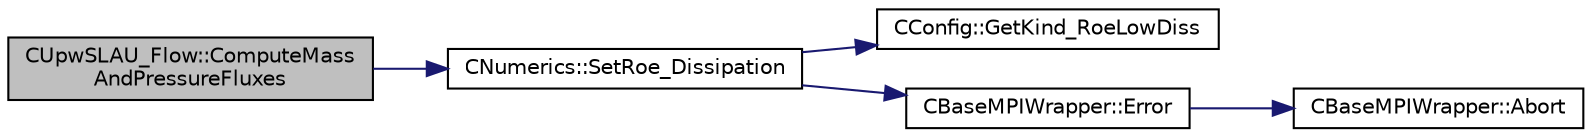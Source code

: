 digraph "CUpwSLAU_Flow::ComputeMassAndPressureFluxes"
{
  edge [fontname="Helvetica",fontsize="10",labelfontname="Helvetica",labelfontsize="10"];
  node [fontname="Helvetica",fontsize="10",shape=record];
  rankdir="LR";
  Node4 [label="CUpwSLAU_Flow::ComputeMass\lAndPressureFluxes",height=0.2,width=0.4,color="black", fillcolor="grey75", style="filled", fontcolor="black"];
  Node4 -> Node5 [color="midnightblue",fontsize="10",style="solid",fontname="Helvetica"];
  Node5 [label="CNumerics::SetRoe_Dissipation",height=0.2,width=0.4,color="black", fillcolor="white", style="filled",URL="$class_c_numerics.html#aa3b798e3e337fbc5d36553cc875c1700",tooltip="Calculate the central/upwind blending function for a face "];
  Node5 -> Node6 [color="midnightblue",fontsize="10",style="solid",fontname="Helvetica"];
  Node6 [label="CConfig::GetKind_RoeLowDiss",height=0.2,width=0.4,color="black", fillcolor="white", style="filled",URL="$class_c_config.html#ac5bec4548aaef1effa84ad7a3a038e35",tooltip="Get the Kind of Roe Low Dissipation Scheme for Unsteady flows. "];
  Node5 -> Node7 [color="midnightblue",fontsize="10",style="solid",fontname="Helvetica"];
  Node7 [label="CBaseMPIWrapper::Error",height=0.2,width=0.4,color="black", fillcolor="white", style="filled",URL="$class_c_base_m_p_i_wrapper.html#a04457c47629bda56704e6a8804833eeb"];
  Node7 -> Node8 [color="midnightblue",fontsize="10",style="solid",fontname="Helvetica"];
  Node8 [label="CBaseMPIWrapper::Abort",height=0.2,width=0.4,color="black", fillcolor="white", style="filled",URL="$class_c_base_m_p_i_wrapper.html#a21ef5681e2acb532d345e9bab173ef07"];
}
